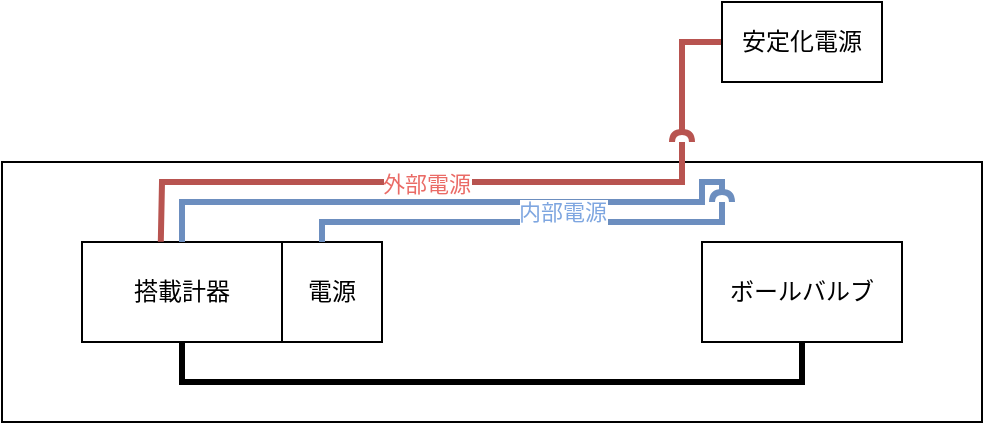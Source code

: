 <mxfile version="21.0.6" type="device"><diagram name="ページ1" id="4ywFFo2SdxzXKEygo_H_"><mxGraphModel dx="683" dy="333" grid="1" gridSize="10" guides="1" tooltips="1" connect="1" arrows="1" fold="1" page="1" pageScale="1" pageWidth="827" pageHeight="1169" math="0" shadow="0"><root><mxCell id="0"/><mxCell id="1" parent="0"/><mxCell id="yTVEOIOblbdi0WIuG8-P-4" value="" style="rounded=0;whiteSpace=wrap;html=1;movable=0;resizable=0;rotatable=0;deletable=0;editable=0;locked=1;connectable=0;" parent="1" vertex="1"><mxGeometry x="90" y="330" width="490" height="130" as="geometry"/></mxCell><mxCell id="yTVEOIOblbdi0WIuG8-P-1" value="搭載計器" style="rounded=0;whiteSpace=wrap;html=1;" parent="1" vertex="1"><mxGeometry x="130" y="370" width="100" height="50" as="geometry"/></mxCell><mxCell id="yTVEOIOblbdi0WIuG8-P-2" value="電源" style="rounded=0;whiteSpace=wrap;html=1;" parent="1" vertex="1"><mxGeometry x="230" y="370" width="50" height="50" as="geometry"/></mxCell><mxCell id="yTVEOIOblbdi0WIuG8-P-3" value="ボールバルブ" style="rounded=0;whiteSpace=wrap;html=1;" parent="1" vertex="1"><mxGeometry x="440" y="370" width="100" height="50" as="geometry"/></mxCell><mxCell id="yTVEOIOblbdi0WIuG8-P-5" value="" style="endArrow=none;html=1;rounded=0;strokeWidth=3;fillColor=#dae8fc;strokeColor=#6c8ebf;" parent="1" edge="1"><mxGeometry width="50" height="50" relative="1" as="geometry"><mxPoint x="250" y="370" as="sourcePoint"/><mxPoint x="450" y="360" as="targetPoint"/><Array as="points"><mxPoint x="250" y="360"/><mxPoint x="450" y="360"/><mxPoint x="450" y="350"/></Array></mxGeometry></mxCell><mxCell id="yTVEOIOblbdi0WIuG8-P-6" value="" style="endArrow=none;html=1;rounded=0;strokeWidth=3;fillColor=#d5e8d4;strokeColor=#000000;exitX=0.5;exitY=1;exitDx=0;exitDy=0;" parent="1" source="yTVEOIOblbdi0WIuG8-P-3" edge="1"><mxGeometry width="50" height="50" relative="1" as="geometry"><mxPoint x="500" y="420" as="sourcePoint"/><mxPoint x="180" y="420" as="targetPoint"/><Array as="points"><mxPoint x="490" y="440"/><mxPoint x="180" y="440"/></Array></mxGeometry></mxCell><mxCell id="yTVEOIOblbdi0WIuG8-P-8" value="" style="endArrow=halfCircle;html=1;rounded=0;strokeWidth=3;fillColor=#dae8fc;strokeColor=#6c8ebf;endFill=0;jumpSize=6;startSize=6;endSize=1;" parent="1" edge="1"><mxGeometry width="50" height="50" relative="1" as="geometry"><mxPoint x="180" y="370" as="sourcePoint"/><mxPoint x="450" y="350" as="targetPoint"/><Array as="points"><mxPoint x="180" y="350"/><mxPoint x="440" y="350"/><mxPoint x="440" y="340"/><mxPoint x="450" y="340"/></Array></mxGeometry></mxCell><mxCell id="yTVEOIOblbdi0WIuG8-P-13" value="&lt;font color=&quot;#7ea6e0&quot;&gt;内部電源&lt;/font&gt;" style="edgeLabel;html=1;align=center;verticalAlign=middle;resizable=0;points=[];" parent="yTVEOIOblbdi0WIuG8-P-8" vertex="1" connectable="0"><mxGeometry x="0.137" relative="1" as="geometry"><mxPoint x="34" y="5" as="offset"/></mxGeometry></mxCell><mxCell id="yTVEOIOblbdi0WIuG8-P-9" value="" style="endArrow=none;html=1;rounded=0;strokeWidth=3;fillColor=#f8cecc;strokeColor=#b85450;exitX=0.394;exitY=-0.002;exitDx=0;exitDy=0;exitPerimeter=0;" parent="1" edge="1" source="yTVEOIOblbdi0WIuG8-P-1"><mxGeometry width="50" height="50" relative="1" as="geometry"><mxPoint x="260" y="370" as="sourcePoint"/><mxPoint x="430" y="320" as="targetPoint"/><Array as="points"><mxPoint x="170" y="340"/><mxPoint x="430" y="340"/></Array></mxGeometry></mxCell><mxCell id="yTVEOIOblbdi0WIuG8-P-12" value="外部電源" style="edgeLabel;html=1;align=center;verticalAlign=middle;resizable=0;points=[];fontColor=#EA6B66;" parent="yTVEOIOblbdi0WIuG8-P-9" vertex="1" connectable="0"><mxGeometry x="0.046" y="-1" relative="1" as="geometry"><mxPoint as="offset"/></mxGeometry></mxCell><mxCell id="yTVEOIOblbdi0WIuG8-P-11" value="" style="endArrow=halfCircle;html=1;rounded=0;endFill=0;endSize=1;strokeWidth=3;fillColor=#f8cecc;strokeColor=#b85450;exitX=0;exitY=0.5;exitDx=0;exitDy=0;" parent="1" source="yTVEOIOblbdi0WIuG8-P-14" edge="1"><mxGeometry width="50" height="50" relative="1" as="geometry"><mxPoint x="430" y="260" as="sourcePoint"/><mxPoint x="430" y="320" as="targetPoint"/><Array as="points"><mxPoint x="430" y="270"/></Array></mxGeometry></mxCell><mxCell id="yTVEOIOblbdi0WIuG8-P-14" value="安定化電源" style="rounded=0;whiteSpace=wrap;html=1;" parent="1" vertex="1"><mxGeometry x="450" y="250" width="80" height="40" as="geometry"/></mxCell></root></mxGraphModel></diagram></mxfile>